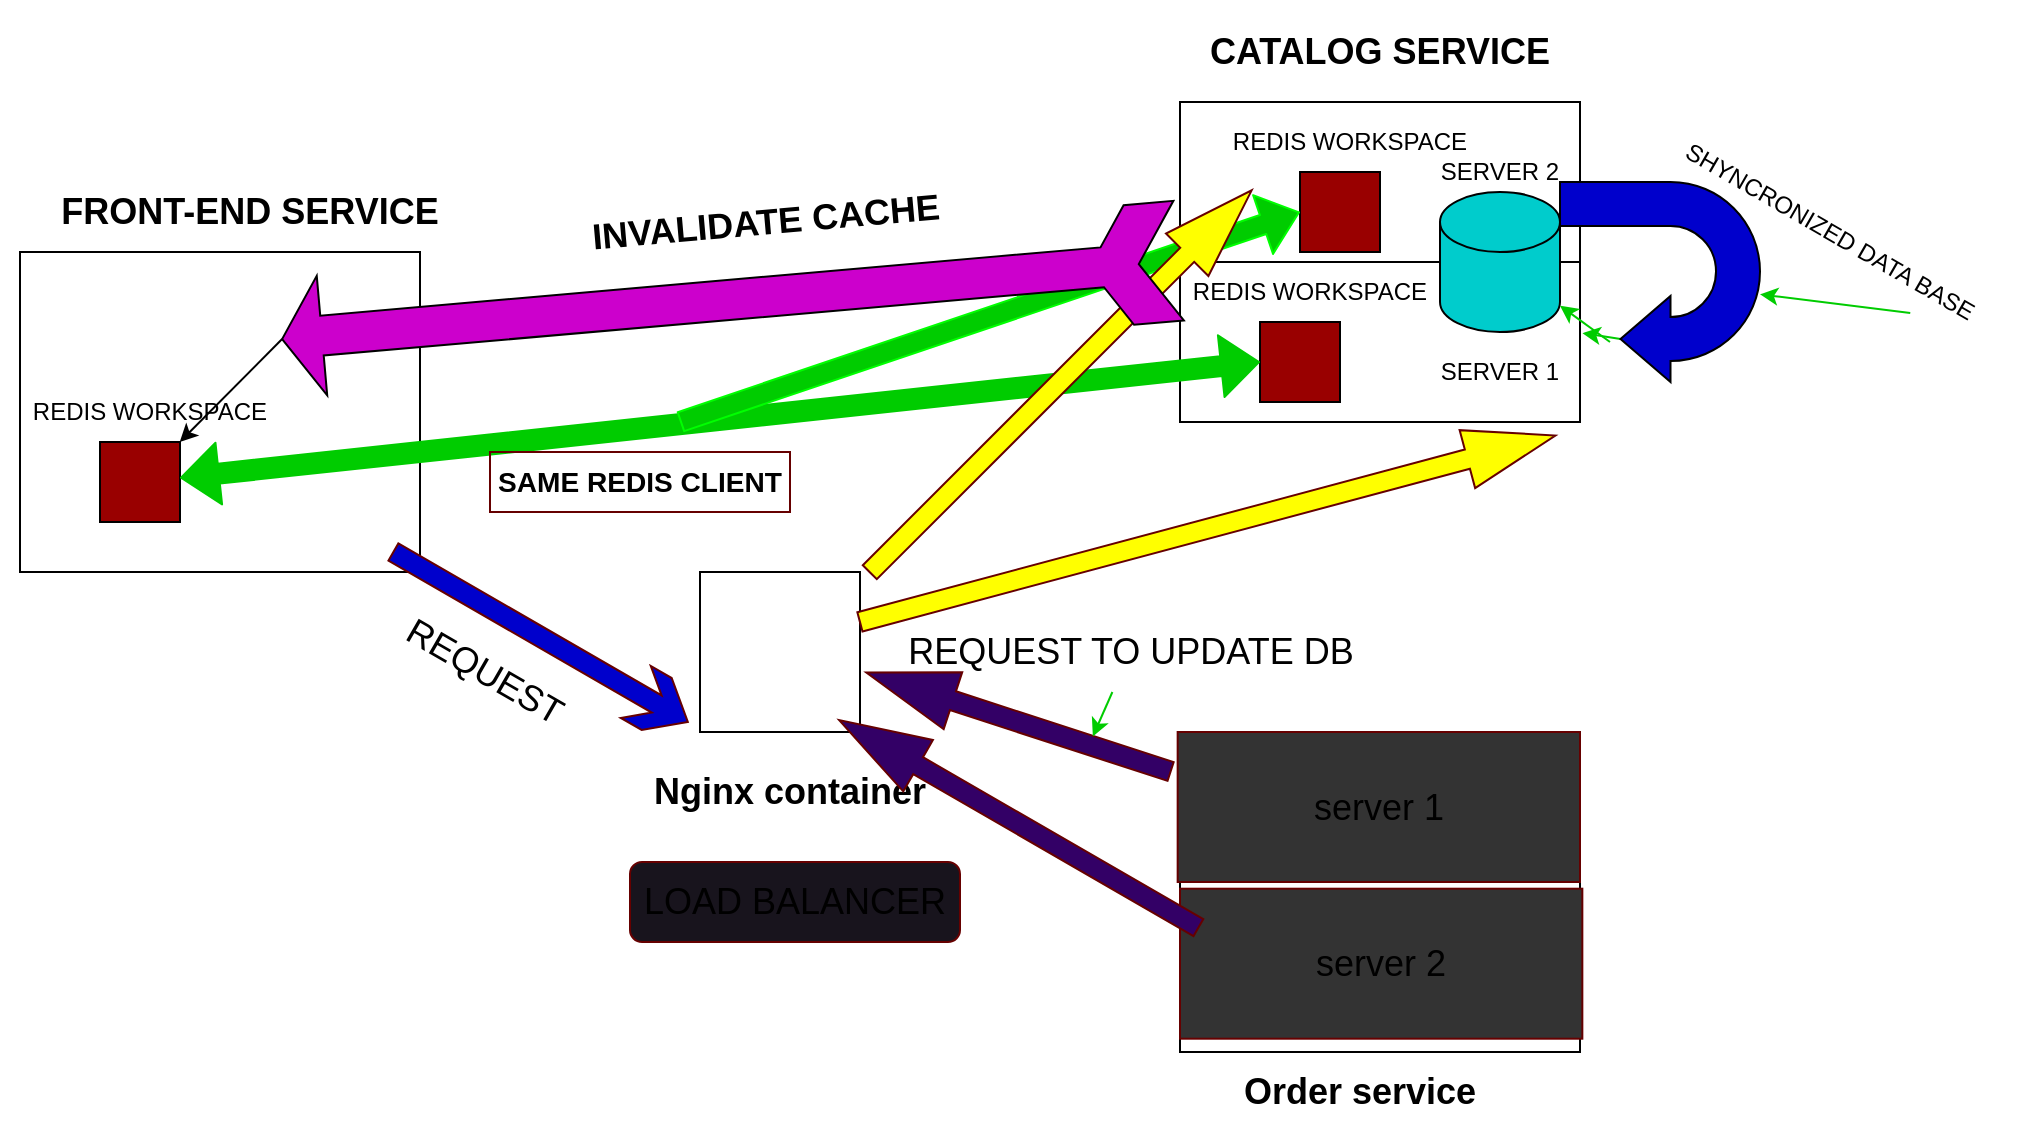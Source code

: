 <mxfile>
    <diagram id="wiwo60dCCxuE_jzB91VQ" name="Page-1">
        <mxGraphModel dx="1242" dy="563" grid="1" gridSize="10" guides="1" tooltips="1" connect="1" arrows="1" fold="1" page="1" pageScale="1" pageWidth="850" pageHeight="1100" math="0" shadow="0">
            <root>
                <mxCell id="0"/>
                <mxCell id="1" parent="0"/>
                <mxCell id="3" value="" style="rounded=0;whiteSpace=wrap;html=1;" parent="1" vertex="1">
                    <mxGeometry x="620" y="385" width="200" height="160" as="geometry"/>
                </mxCell>
                <mxCell id="4" value="" style="rounded=0;whiteSpace=wrap;html=1;" parent="1" vertex="1">
                    <mxGeometry x="620" y="70" width="200" height="160" as="geometry"/>
                </mxCell>
                <mxCell id="5" value="" style="rounded=0;whiteSpace=wrap;html=1;" parent="1" vertex="1">
                    <mxGeometry x="40" y="145" width="200" height="160" as="geometry"/>
                </mxCell>
                <mxCell id="6" value="" style="whiteSpace=wrap;html=1;aspect=fixed;direction=south;fillColor=#990000;" parent="1" vertex="1">
                    <mxGeometry x="80" y="240" width="40" height="40" as="geometry"/>
                </mxCell>
                <mxCell id="7" value="" style="whiteSpace=wrap;html=1;aspect=fixed;" parent="1" vertex="1">
                    <mxGeometry x="380" y="305" width="80" height="80" as="geometry"/>
                </mxCell>
                <mxCell id="8" value="&lt;h2&gt;&lt;font style=&quot;font-size: 18px;&quot;&gt;FRONT-END SERVICE&lt;/font&gt;&lt;/h2&gt;" style="text;strokeColor=none;align=center;fillColor=none;html=1;verticalAlign=middle;whiteSpace=wrap;rounded=0;" parent="1" vertex="1">
                    <mxGeometry x="50" y="110" width="210" height="30" as="geometry"/>
                </mxCell>
                <mxCell id="9" value="REDIS WORKSPACE" style="text;strokeColor=none;align=center;fillColor=none;html=1;verticalAlign=middle;whiteSpace=wrap;rounded=0;" parent="1" vertex="1">
                    <mxGeometry x="30" y="210" width="150" height="30" as="geometry"/>
                </mxCell>
                <mxCell id="10" value="" style="rounded=0;whiteSpace=wrap;html=1;" parent="1" vertex="1">
                    <mxGeometry x="620" y="70" width="200" height="80" as="geometry"/>
                </mxCell>
                <mxCell id="11" value="" style="rounded=0;whiteSpace=wrap;html=1;" parent="1" vertex="1">
                    <mxGeometry x="620" y="150" width="200" height="80" as="geometry"/>
                </mxCell>
                <mxCell id="12" value="&lt;h2&gt;CATALOG SERVICE&lt;/h2&gt;" style="text;strokeColor=none;align=center;fillColor=none;html=1;verticalAlign=middle;whiteSpace=wrap;rounded=0;" parent="1" vertex="1">
                    <mxGeometry x="615" y="30" width="210" height="30" as="geometry"/>
                </mxCell>
                <mxCell id="13" value="" style="shape=cylinder3;whiteSpace=wrap;html=1;boundedLbl=1;backgroundOutline=1;size=15;fillColor=#00CCCC;" parent="1" vertex="1">
                    <mxGeometry x="750" y="115" width="60" height="70" as="geometry"/>
                </mxCell>
                <mxCell id="14" value="" style="whiteSpace=wrap;html=1;aspect=fixed;direction=south;fillColor=#990000;" parent="1" vertex="1">
                    <mxGeometry x="680" y="105" width="40" height="40" as="geometry"/>
                </mxCell>
                <mxCell id="15" value="REDIS WORKSPACE" style="text;strokeColor=none;align=center;fillColor=none;html=1;verticalAlign=middle;whiteSpace=wrap;rounded=0;" parent="1" vertex="1">
                    <mxGeometry x="630" y="75" width="150" height="30" as="geometry"/>
                </mxCell>
                <mxCell id="16" value="" style="whiteSpace=wrap;html=1;aspect=fixed;direction=south;fillColor=#990000;" parent="1" vertex="1">
                    <mxGeometry x="660" y="180" width="40" height="40" as="geometry"/>
                </mxCell>
                <mxCell id="17" value="REDIS WORKSPACE" style="text;strokeColor=none;align=center;fillColor=none;html=1;verticalAlign=middle;whiteSpace=wrap;rounded=0;" parent="1" vertex="1">
                    <mxGeometry x="610" y="150" width="150" height="30" as="geometry"/>
                </mxCell>
                <mxCell id="18" value="" style="shape=flexArrow;endArrow=classic;startArrow=classic;html=1;entryX=0.5;entryY=1;entryDx=0;entryDy=0;strokeColor=#00CC00;fillColor=#00CC00;" parent="1" source="6" target="16" edge="1">
                    <mxGeometry width="100" height="100" relative="1" as="geometry">
                        <mxPoint x="500" y="310" as="sourcePoint"/>
                        <mxPoint x="600" y="210" as="targetPoint"/>
                        <Array as="points"/>
                    </mxGeometry>
                </mxCell>
                <mxCell id="19" value="" style="shape=flexArrow;endArrow=classic;html=1;entryX=0.5;entryY=1;entryDx=0;entryDy=0;strokeColor=#00FF00;fillColor=#00CC00;" parent="1" target="14" edge="1">
                    <mxGeometry width="50" height="50" relative="1" as="geometry">
                        <mxPoint x="370" y="230" as="sourcePoint"/>
                        <mxPoint x="580" y="230" as="targetPoint"/>
                        <Array as="points"/>
                    </mxGeometry>
                </mxCell>
                <mxCell id="20" value="&lt;h3&gt;SAME REDIS CLIENT&lt;/h3&gt;" style="text;strokeColor=#660000;align=center;fillColor=none;html=1;verticalAlign=middle;whiteSpace=wrap;rounded=0;rotation=0;" parent="1" vertex="1">
                    <mxGeometry x="275" y="245" width="150" height="30" as="geometry"/>
                </mxCell>
                <mxCell id="27" style="edgeStyle=none;html=1;exitX=1;exitY=0;exitDx=0;exitDy=0;strokeColor=#00CC00;fillColor=#00CC00;" parent="1" source="21" target="13" edge="1">
                    <mxGeometry relative="1" as="geometry"/>
                </mxCell>
                <mxCell id="21" value="SERVER 1" style="text;strokeColor=none;align=center;fillColor=none;html=1;verticalAlign=middle;whiteSpace=wrap;rounded=0;" parent="1" vertex="1">
                    <mxGeometry x="725" y="190" width="110" height="30" as="geometry"/>
                </mxCell>
                <mxCell id="22" value="SERVER 2" style="text;strokeColor=none;align=center;fillColor=none;html=1;verticalAlign=middle;whiteSpace=wrap;rounded=0;" parent="1" vertex="1">
                    <mxGeometry x="725" y="90" width="110" height="30" as="geometry"/>
                </mxCell>
                <mxCell id="26" style="edgeStyle=none;html=1;exitX=0;exitY=0;exitDx=69.75;exitDy=21.5;exitPerimeter=0;entryX=0.875;entryY=-0.147;entryDx=0;entryDy=0;entryPerimeter=0;strokeColor=#00CC00;fillColor=#00CC00;" parent="1" source="25" target="21" edge="1">
                    <mxGeometry relative="1" as="geometry"/>
                </mxCell>
                <mxCell id="25" value="" style="html=1;shadow=0;dashed=0;align=center;verticalAlign=middle;shape=mxgraph.arrows2.uTurnArrow;dy=11;arrowHead=43;dx2=25;fillColor=#0000CC;rotation=-180;" parent="1" vertex="1">
                    <mxGeometry x="810" y="110" width="100" height="100" as="geometry"/>
                </mxCell>
                <mxCell id="29" style="edgeStyle=none;html=1;exitX=0.75;exitY=1;exitDx=0;exitDy=0;strokeColor=#00CC00;fillColor=#00CC00;" parent="1" source="28" target="25" edge="1">
                    <mxGeometry relative="1" as="geometry"/>
                </mxCell>
                <mxCell id="28" value="SHYNCRONIZED DATA BASE" style="text;strokeColor=none;align=center;fillColor=none;html=1;verticalAlign=middle;whiteSpace=wrap;rounded=0;rotation=30;" parent="1" vertex="1">
                    <mxGeometry x="835" y="120" width="220" height="30" as="geometry"/>
                </mxCell>
                <mxCell id="30" value="&lt;h2&gt;Nginx container&lt;/h2&gt;" style="text;strokeColor=none;align=center;fillColor=none;html=1;verticalAlign=middle;whiteSpace=wrap;rounded=0;" parent="1" vertex="1">
                    <mxGeometry x="350" y="400" width="150" height="30" as="geometry"/>
                </mxCell>
                <mxCell id="31" value="" style="html=1;shadow=0;dashed=0;align=center;verticalAlign=middle;shape=mxgraph.arrows2.sharpArrow;dy1=0.67;dx1=18;dx2=18;notch=0;strokeColor=#660000;fillColor=#0000CC;rotation=30;" parent="1" vertex="1">
                    <mxGeometry x="215.31" y="322.5" width="170" height="30" as="geometry"/>
                </mxCell>
                <mxCell id="33" value="&lt;h2&gt;Order service&lt;/h2&gt;" style="text;strokeColor=none;align=center;fillColor=none;html=1;verticalAlign=middle;whiteSpace=wrap;rounded=0;" parent="1" vertex="1">
                    <mxGeometry x="580" y="550" width="260" height="30" as="geometry"/>
                </mxCell>
                <mxCell id="34" value="LOAD BALANCER" style="rounded=1;whiteSpace=wrap;html=1;strokeColor=#660000;fontSize=18;fillColor=#18141D;" parent="1" vertex="1">
                    <mxGeometry x="345" y="450" width="165" height="40" as="geometry"/>
                </mxCell>
                <mxCell id="35" value="REQUEST" style="text;strokeColor=none;align=center;fillColor=none;html=1;verticalAlign=middle;whiteSpace=wrap;rounded=0;fontSize=18;rotation=30;" parent="1" vertex="1">
                    <mxGeometry x="215.31" y="340" width="114.69" height="30" as="geometry"/>
                </mxCell>
                <mxCell id="36" value="" style="html=1;shadow=0;dashed=0;align=center;verticalAlign=middle;shape=mxgraph.arrows2.arrow;dy=0.67;dx=45.56;direction=north;notch=0;strokeColor=#660000;fontSize=18;fillColor=#FFFF00;rotation=45;" parent="1" vertex="1">
                    <mxGeometry x="545.36" y="74.64" width="30" height="270" as="geometry"/>
                </mxCell>
                <mxCell id="37" value="" style="html=1;shadow=0;dashed=0;align=center;verticalAlign=middle;shape=mxgraph.arrows2.arrow;dy=0.67;dx=45.56;direction=north;notch=0;strokeColor=#660000;fontSize=18;fillColor=#FFFF00;rotation=75;" parent="1" vertex="1">
                    <mxGeometry x="618.83" y="103.35" width="30" height="360" as="geometry"/>
                </mxCell>
                <mxCell id="39" value="server 1" style="rounded=0;whiteSpace=wrap;html=1;strokeColor=#660000;fontSize=18;fillColor=#333333;" parent="1" vertex="1">
                    <mxGeometry x="618.83" y="385" width="201.17" height="75" as="geometry"/>
                </mxCell>
                <mxCell id="40" value="server 2" style="rounded=0;whiteSpace=wrap;html=1;strokeColor=#660000;fontSize=18;fillColor=#333333;" parent="1" vertex="1">
                    <mxGeometry x="620" y="463.35" width="201.17" height="75" as="geometry"/>
                </mxCell>
                <mxCell id="41" value="" style="html=1;shadow=0;dashed=0;align=center;verticalAlign=middle;shape=mxgraph.arrows2.arrow;dy=0.67;dx=45.56;direction=north;notch=0;strokeColor=#660000;fontSize=18;fillColor=#330066;rotation=-60;" parent="1" vertex="1">
                    <mxGeometry x="524.57" y="327.21" width="29.66" height="207.41" as="geometry"/>
                </mxCell>
                <mxCell id="43" value="" style="html=1;shadow=0;dashed=0;align=center;verticalAlign=middle;shape=mxgraph.arrows2.arrow;dy=0.67;dx=45.56;direction=north;notch=0;strokeColor=#660000;fontSize=18;fillColor=#330066;rotation=-72;" parent="1" vertex="1">
                    <mxGeometry x="524.23" y="300" width="30" height="160" as="geometry"/>
                </mxCell>
                <mxCell id="44" value="REQUEST TO UPDATE DB" style="text;html=1;align=center;verticalAlign=middle;resizable=0;points=[];autosize=1;strokeColor=none;fillColor=none;fontSize=18;" parent="1" vertex="1">
                    <mxGeometry x="470" y="325" width="250" height="40" as="geometry"/>
                </mxCell>
                <mxCell id="45" style="edgeStyle=none;html=1;entryX=0.265;entryY=0.655;entryDx=0;entryDy=0;entryPerimeter=0;strokeColor=#00CC00;fontSize=18;fillColor=#00CC00;" parent="1" source="44" target="43" edge="1">
                    <mxGeometry relative="1" as="geometry"/>
                </mxCell>
                <mxCell id="51" style="edgeStyle=none;html=1;exitX=1;exitY=0.5;exitDx=0;exitDy=0;exitPerimeter=0;" edge="1" parent="1" source="48" target="6">
                    <mxGeometry relative="1" as="geometry"/>
                </mxCell>
                <mxCell id="48" value="" style="html=1;shadow=0;dashed=0;align=center;verticalAlign=middle;shape=mxgraph.arrows2.tailedNotchedArrow;dy1=10;dx1=20;notch=20;arrowHead=20;dx2=25;dy2=30;rotation=-185;fillColor=#CC00CC;" vertex="1" parent="1">
                    <mxGeometry x="170.21" y="138.92" width="449.96" height="60" as="geometry"/>
                </mxCell>
                <mxCell id="49" value="&lt;h2&gt;INVALIDATE CACHE&amp;nbsp;&lt;/h2&gt;" style="text;html=1;align=center;verticalAlign=middle;resizable=0;points=[];autosize=1;strokeColor=none;fillColor=none;rotation=-5;" vertex="1" parent="1">
                    <mxGeometry x="315" y="100" width="200" height="60" as="geometry"/>
                </mxCell>
            </root>
        </mxGraphModel>
    </diagram>
</mxfile>